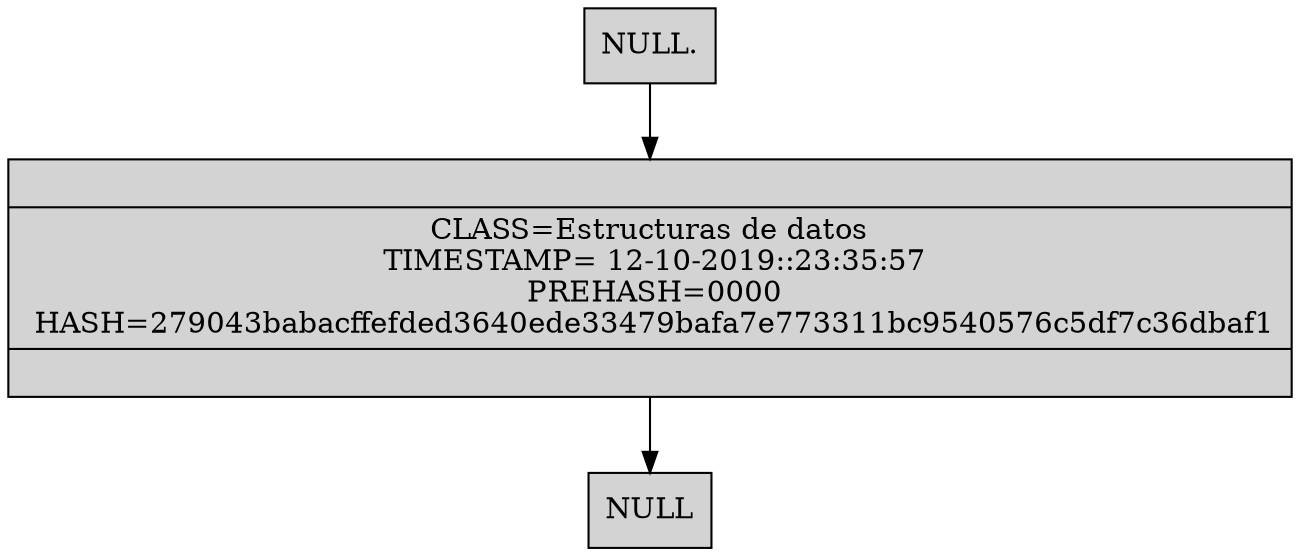 digraph List { 
rankdir=TB
size="9,9"
node[shape=record,style=filled] 
"NULL" [shape=box] 
"NULL." [shape=box] 
 "(Estructuras de datos
)"[label ="{| CLASS=Estructuras de datos
\n TIMESTAMP= 12-10-2019::23:35:57\n PREHASH=0000\n HASH=279043babacffefded3640ede33479bafa7e773311bc9540576c5df7c36dbaf1| }"]

"NULL." ->  "(Estructuras de datos
)" -> "NULL"
 "(Estructuras de datos
)"[dir=back]

}